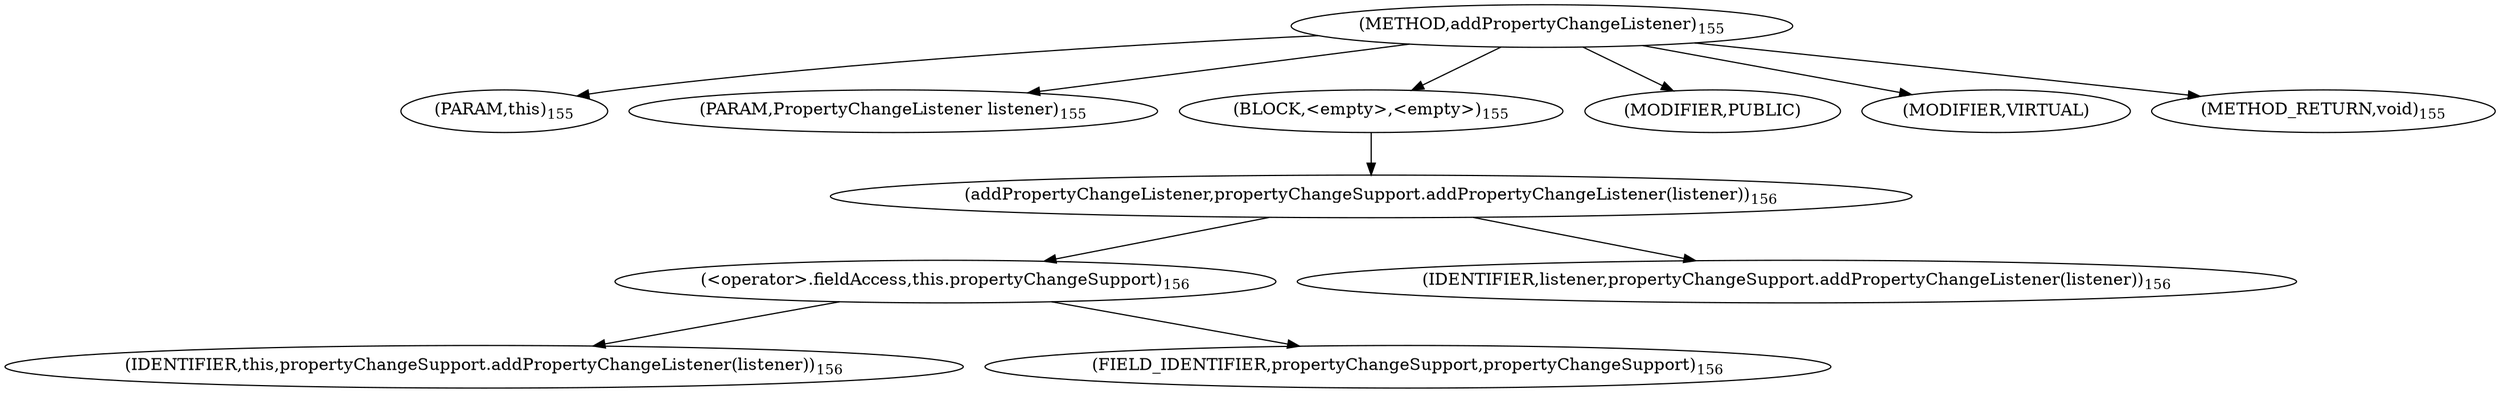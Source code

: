 digraph "addPropertyChangeListener" {  
"480" [label = <(METHOD,addPropertyChangeListener)<SUB>155</SUB>> ]
"481" [label = <(PARAM,this)<SUB>155</SUB>> ]
"482" [label = <(PARAM,PropertyChangeListener listener)<SUB>155</SUB>> ]
"483" [label = <(BLOCK,&lt;empty&gt;,&lt;empty&gt;)<SUB>155</SUB>> ]
"484" [label = <(addPropertyChangeListener,propertyChangeSupport.addPropertyChangeListener(listener))<SUB>156</SUB>> ]
"485" [label = <(&lt;operator&gt;.fieldAccess,this.propertyChangeSupport)<SUB>156</SUB>> ]
"486" [label = <(IDENTIFIER,this,propertyChangeSupport.addPropertyChangeListener(listener))<SUB>156</SUB>> ]
"487" [label = <(FIELD_IDENTIFIER,propertyChangeSupport,propertyChangeSupport)<SUB>156</SUB>> ]
"488" [label = <(IDENTIFIER,listener,propertyChangeSupport.addPropertyChangeListener(listener))<SUB>156</SUB>> ]
"489" [label = <(MODIFIER,PUBLIC)> ]
"490" [label = <(MODIFIER,VIRTUAL)> ]
"491" [label = <(METHOD_RETURN,void)<SUB>155</SUB>> ]
  "480" -> "481" 
  "480" -> "482" 
  "480" -> "483" 
  "480" -> "489" 
  "480" -> "490" 
  "480" -> "491" 
  "483" -> "484" 
  "484" -> "485" 
  "484" -> "488" 
  "485" -> "486" 
  "485" -> "487" 
}
